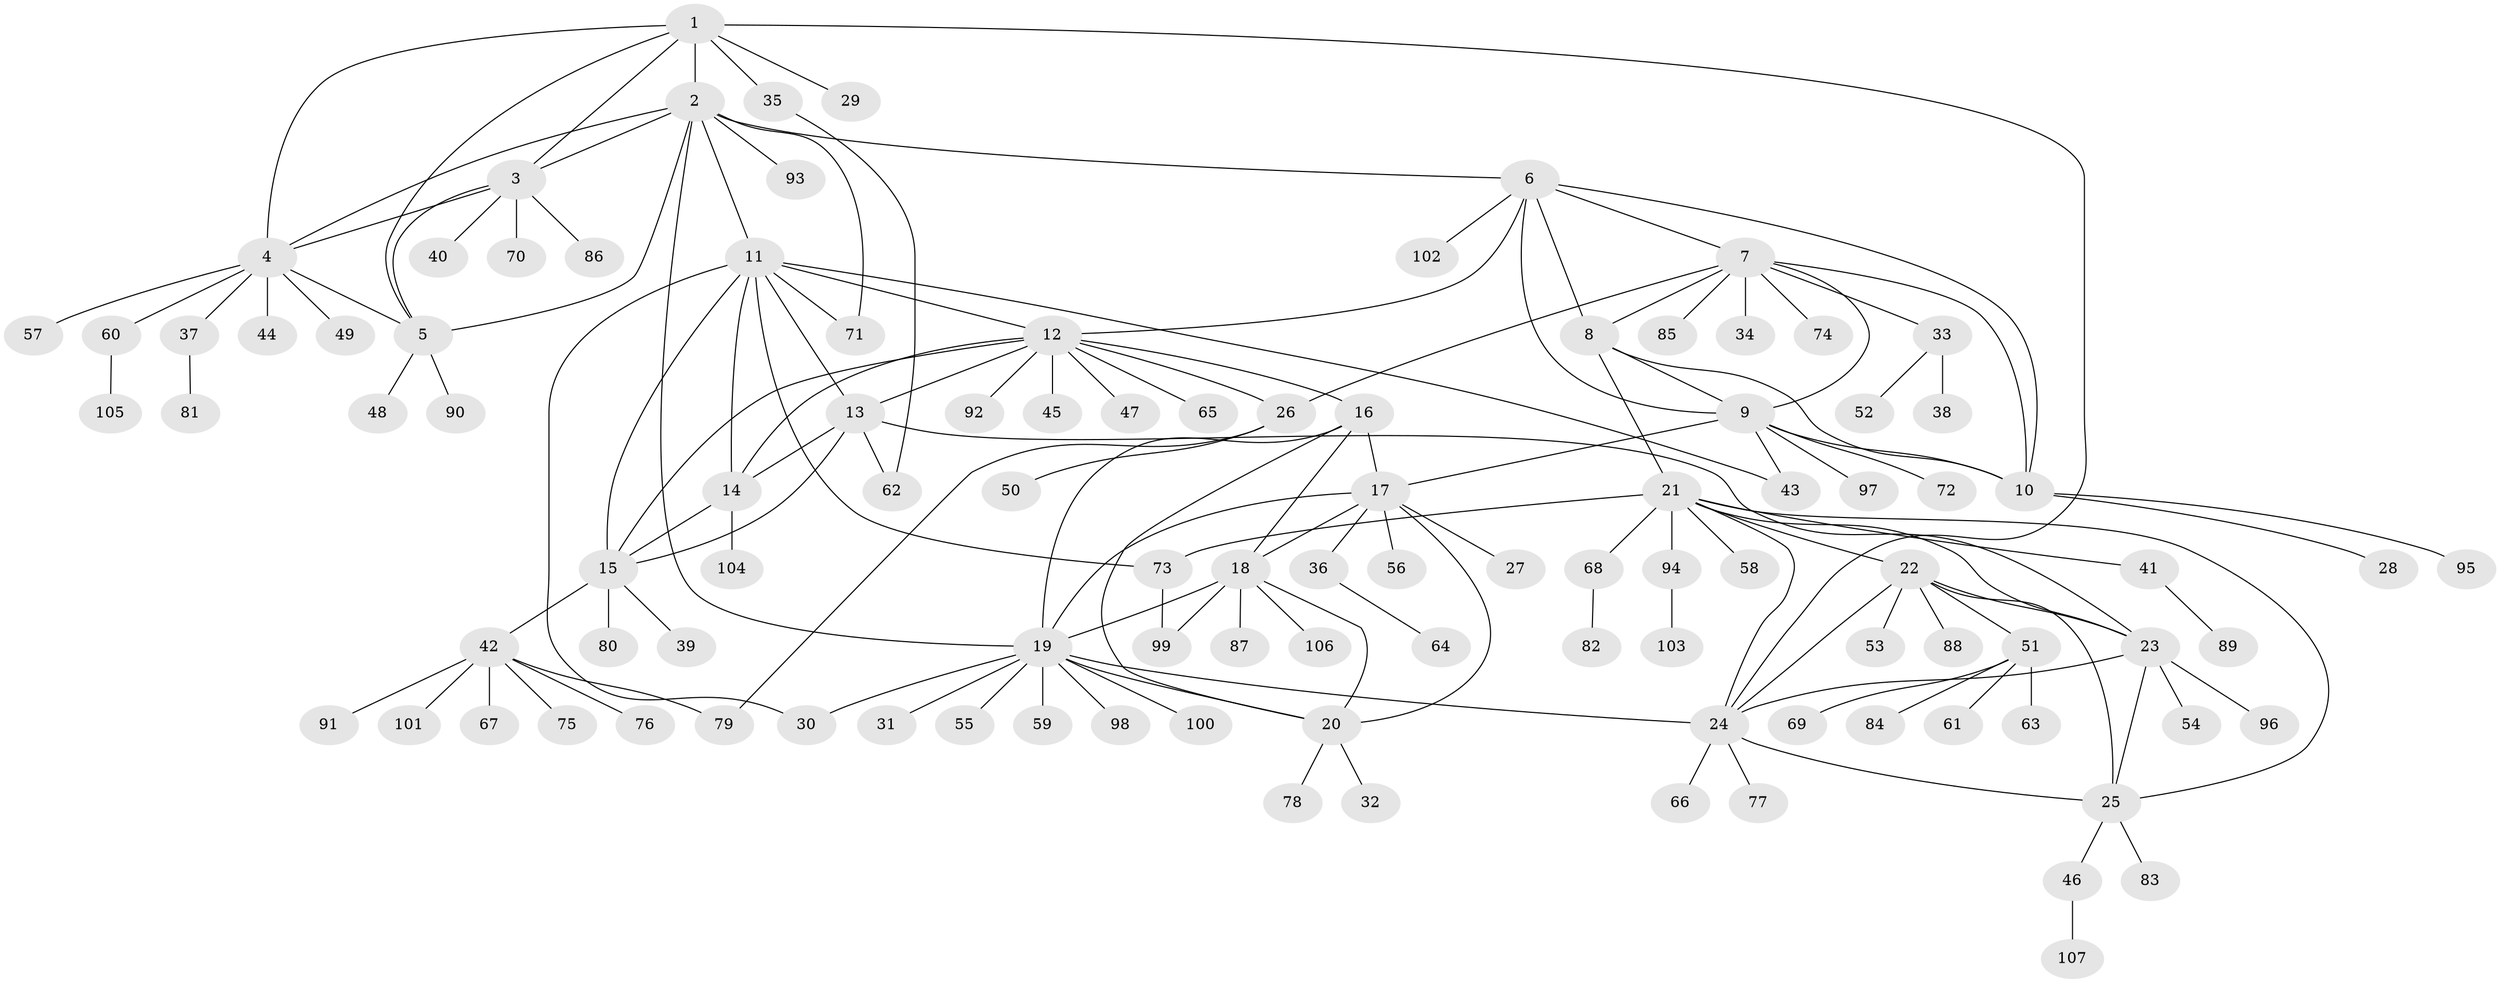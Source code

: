 // coarse degree distribution, {9: 0.024390243902439025, 7: 0.04878048780487805, 4: 0.06097560975609756, 8: 0.024390243902439025, 6: 0.036585365853658534, 10: 0.036585365853658534, 11: 0.012195121951219513, 5: 0.012195121951219513, 1: 0.6463414634146342, 2: 0.08536585365853659, 3: 0.012195121951219513}
// Generated by graph-tools (version 1.1) at 2025/24/03/03/25 07:24:12]
// undirected, 107 vertices, 150 edges
graph export_dot {
graph [start="1"]
  node [color=gray90,style=filled];
  1;
  2;
  3;
  4;
  5;
  6;
  7;
  8;
  9;
  10;
  11;
  12;
  13;
  14;
  15;
  16;
  17;
  18;
  19;
  20;
  21;
  22;
  23;
  24;
  25;
  26;
  27;
  28;
  29;
  30;
  31;
  32;
  33;
  34;
  35;
  36;
  37;
  38;
  39;
  40;
  41;
  42;
  43;
  44;
  45;
  46;
  47;
  48;
  49;
  50;
  51;
  52;
  53;
  54;
  55;
  56;
  57;
  58;
  59;
  60;
  61;
  62;
  63;
  64;
  65;
  66;
  67;
  68;
  69;
  70;
  71;
  72;
  73;
  74;
  75;
  76;
  77;
  78;
  79;
  80;
  81;
  82;
  83;
  84;
  85;
  86;
  87;
  88;
  89;
  90;
  91;
  92;
  93;
  94;
  95;
  96;
  97;
  98;
  99;
  100;
  101;
  102;
  103;
  104;
  105;
  106;
  107;
  1 -- 2;
  1 -- 3;
  1 -- 4;
  1 -- 5;
  1 -- 24;
  1 -- 29;
  1 -- 35;
  2 -- 3;
  2 -- 4;
  2 -- 5;
  2 -- 6;
  2 -- 11;
  2 -- 19;
  2 -- 71;
  2 -- 93;
  3 -- 4;
  3 -- 5;
  3 -- 40;
  3 -- 70;
  3 -- 86;
  4 -- 5;
  4 -- 37;
  4 -- 44;
  4 -- 49;
  4 -- 57;
  4 -- 60;
  5 -- 48;
  5 -- 90;
  6 -- 7;
  6 -- 8;
  6 -- 9;
  6 -- 10;
  6 -- 12;
  6 -- 102;
  7 -- 8;
  7 -- 9;
  7 -- 10;
  7 -- 26;
  7 -- 33;
  7 -- 34;
  7 -- 74;
  7 -- 85;
  8 -- 9;
  8 -- 10;
  8 -- 21;
  9 -- 10;
  9 -- 17;
  9 -- 43;
  9 -- 72;
  9 -- 97;
  10 -- 28;
  10 -- 95;
  11 -- 12;
  11 -- 13;
  11 -- 14;
  11 -- 15;
  11 -- 30;
  11 -- 43;
  11 -- 71;
  11 -- 73;
  12 -- 13;
  12 -- 14;
  12 -- 15;
  12 -- 16;
  12 -- 26;
  12 -- 45;
  12 -- 47;
  12 -- 65;
  12 -- 92;
  13 -- 14;
  13 -- 15;
  13 -- 23;
  13 -- 62;
  14 -- 15;
  14 -- 104;
  15 -- 39;
  15 -- 42;
  15 -- 80;
  16 -- 17;
  16 -- 18;
  16 -- 19;
  16 -- 20;
  17 -- 18;
  17 -- 19;
  17 -- 20;
  17 -- 27;
  17 -- 36;
  17 -- 56;
  18 -- 19;
  18 -- 20;
  18 -- 87;
  18 -- 99;
  18 -- 106;
  19 -- 20;
  19 -- 24;
  19 -- 30;
  19 -- 31;
  19 -- 55;
  19 -- 59;
  19 -- 98;
  19 -- 100;
  20 -- 32;
  20 -- 78;
  21 -- 22;
  21 -- 23;
  21 -- 24;
  21 -- 25;
  21 -- 41;
  21 -- 58;
  21 -- 68;
  21 -- 73;
  21 -- 94;
  22 -- 23;
  22 -- 24;
  22 -- 25;
  22 -- 51;
  22 -- 53;
  22 -- 88;
  23 -- 24;
  23 -- 25;
  23 -- 54;
  23 -- 96;
  24 -- 25;
  24 -- 66;
  24 -- 77;
  25 -- 46;
  25 -- 83;
  26 -- 50;
  26 -- 79;
  33 -- 38;
  33 -- 52;
  35 -- 62;
  36 -- 64;
  37 -- 81;
  41 -- 89;
  42 -- 67;
  42 -- 75;
  42 -- 76;
  42 -- 79;
  42 -- 91;
  42 -- 101;
  46 -- 107;
  51 -- 61;
  51 -- 63;
  51 -- 69;
  51 -- 84;
  60 -- 105;
  68 -- 82;
  73 -- 99;
  94 -- 103;
}
